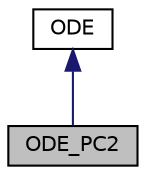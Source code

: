 digraph "ODE_PC2"
{
 // LATEX_PDF_SIZE
  edge [fontname="Helvetica",fontsize="10",labelfontname="Helvetica",labelfontsize="10"];
  node [fontname="Helvetica",fontsize="10",shape=record];
  Node1 [label="ODE_PC2",height=0.2,width=0.4,color="black", fillcolor="grey75", style="filled", fontcolor="black",tooltip="Second order predictor-corrector method Second order Adams-bashforth and Adams-moulton."];
  Node2 -> Node1 [dir="back",color="midnightblue",fontsize="10",style="solid",fontname="Helvetica"];
  Node2 [label="ODE",height=0.2,width=0.4,color="black", fillcolor="white", style="filled",URL="$class_o_d_e.html",tooltip="Ordinal differencial equation solver."];
}
